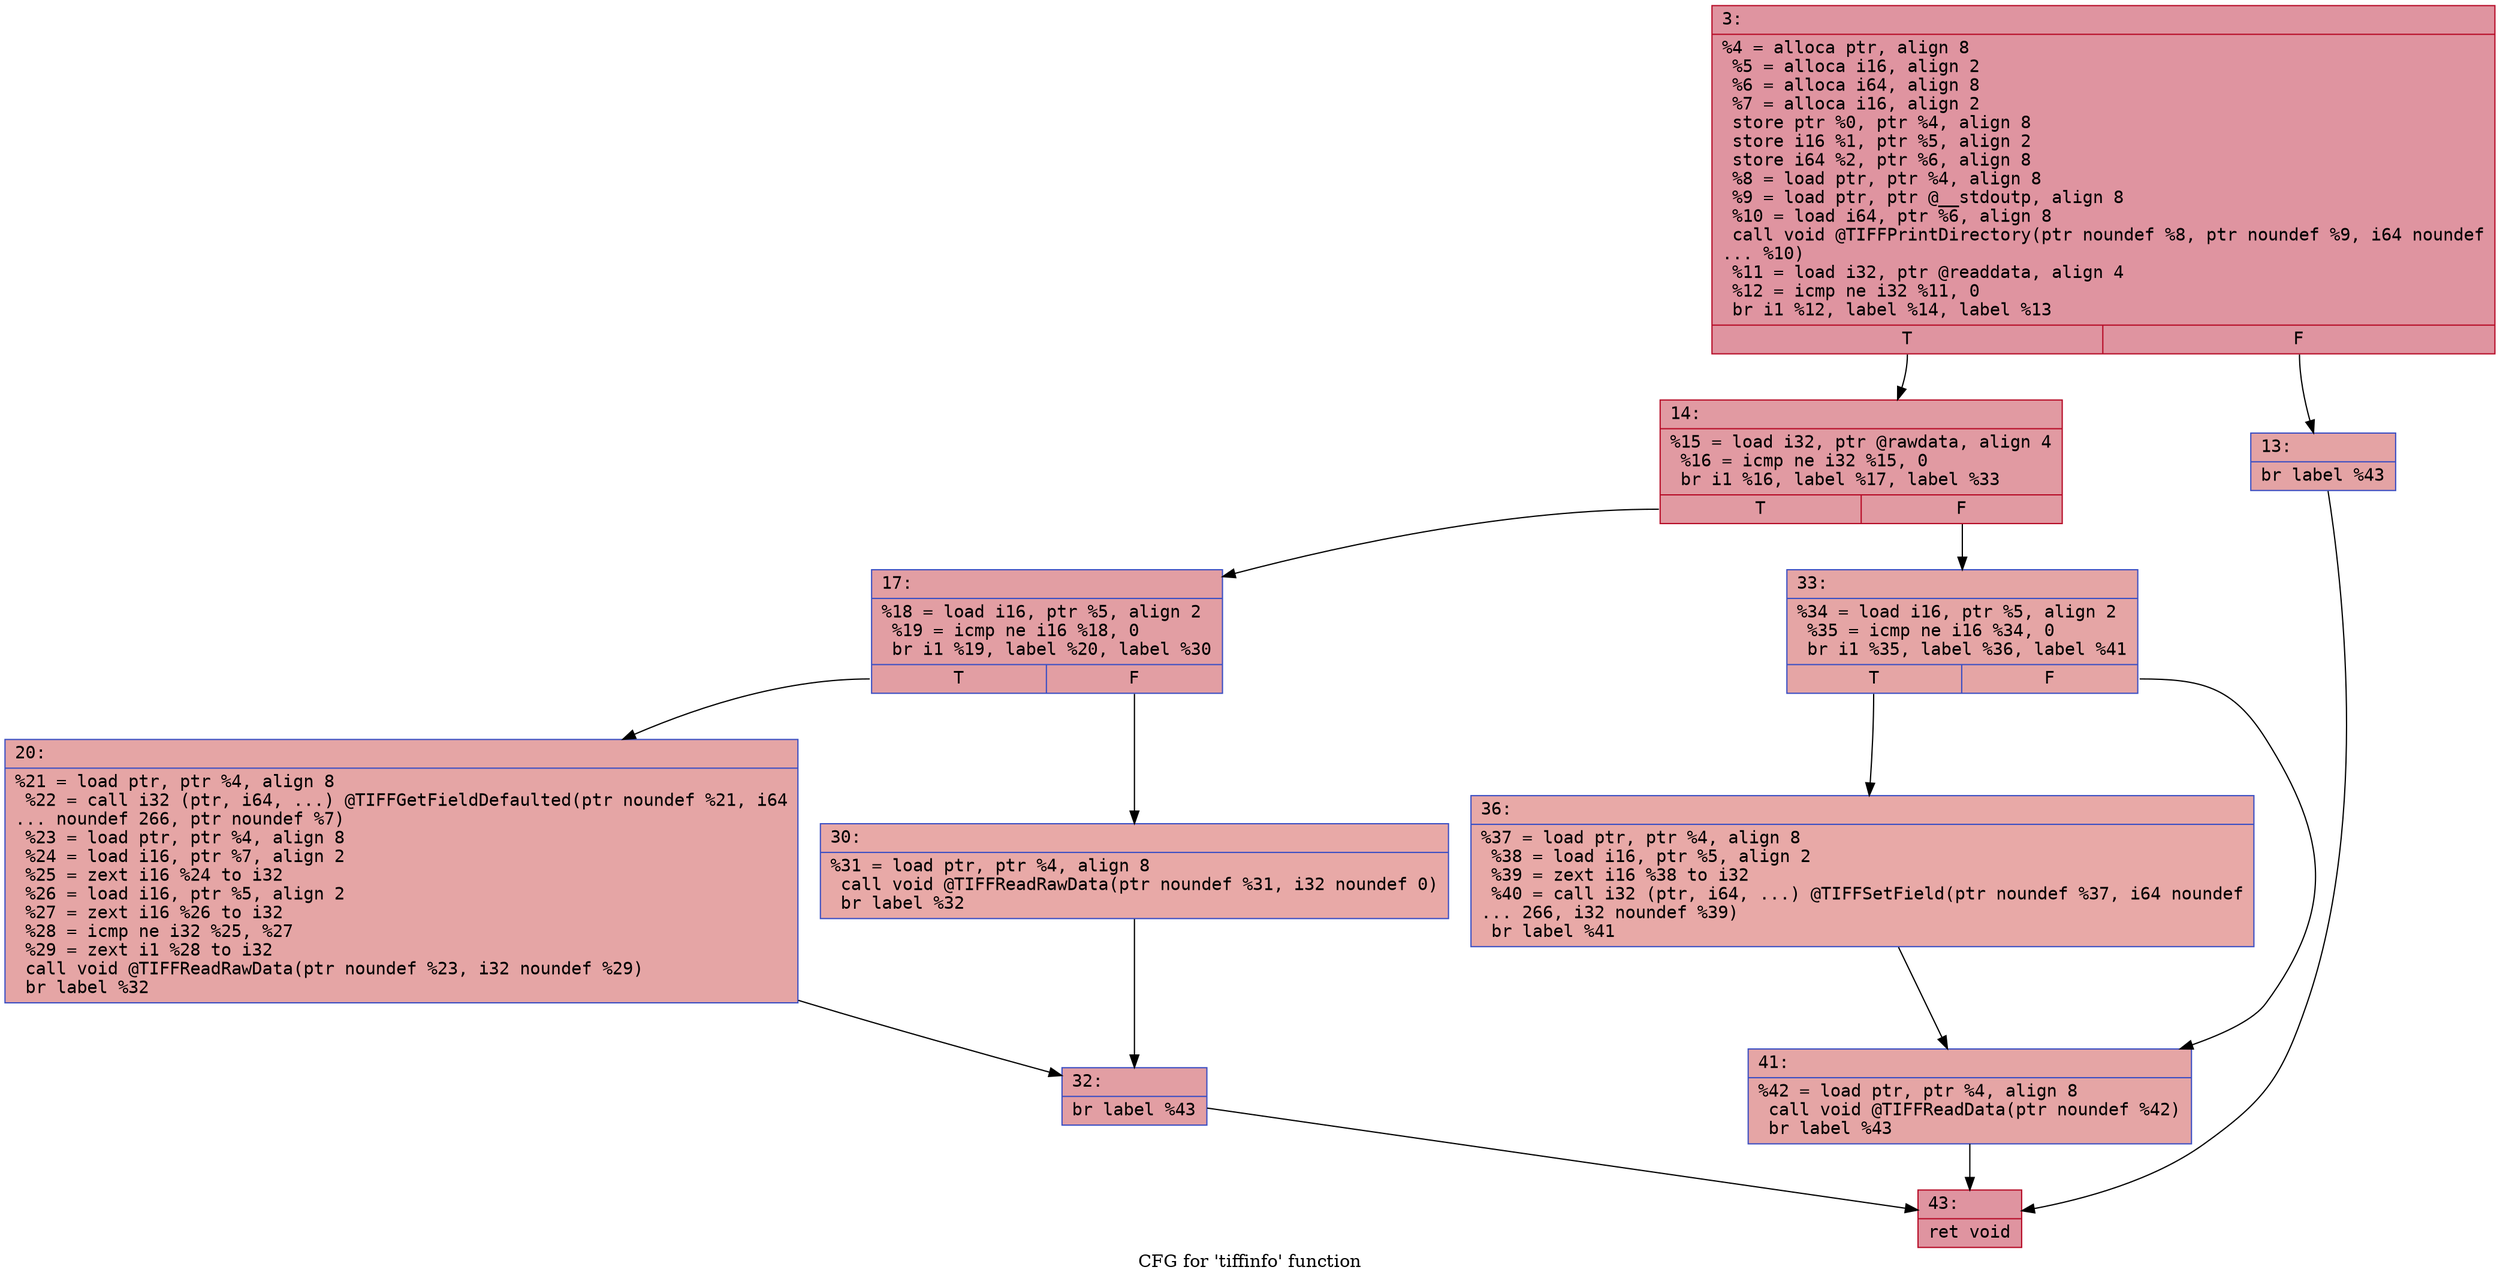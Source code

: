 digraph "CFG for 'tiffinfo' function" {
	label="CFG for 'tiffinfo' function";

	Node0x6000034075c0 [shape=record,color="#b70d28ff", style=filled, fillcolor="#b70d2870" fontname="Courier",label="{3:\l|  %4 = alloca ptr, align 8\l  %5 = alloca i16, align 2\l  %6 = alloca i64, align 8\l  %7 = alloca i16, align 2\l  store ptr %0, ptr %4, align 8\l  store i16 %1, ptr %5, align 2\l  store i64 %2, ptr %6, align 8\l  %8 = load ptr, ptr %4, align 8\l  %9 = load ptr, ptr @__stdoutp, align 8\l  %10 = load i64, ptr %6, align 8\l  call void @TIFFPrintDirectory(ptr noundef %8, ptr noundef %9, i64 noundef\l... %10)\l  %11 = load i32, ptr @readdata, align 4\l  %12 = icmp ne i32 %11, 0\l  br i1 %12, label %14, label %13\l|{<s0>T|<s1>F}}"];
	Node0x6000034075c0:s0 -> Node0x600003407660[tooltip="3 -> 14\nProbability 62.50%" ];
	Node0x6000034075c0:s1 -> Node0x600003407610[tooltip="3 -> 13\nProbability 37.50%" ];
	Node0x600003407610 [shape=record,color="#3d50c3ff", style=filled, fillcolor="#c32e3170" fontname="Courier",label="{13:\l|  br label %43\l}"];
	Node0x600003407610 -> Node0x6000034078e0[tooltip="13 -> 43\nProbability 100.00%" ];
	Node0x600003407660 [shape=record,color="#b70d28ff", style=filled, fillcolor="#bb1b2c70" fontname="Courier",label="{14:\l|  %15 = load i32, ptr @rawdata, align 4\l  %16 = icmp ne i32 %15, 0\l  br i1 %16, label %17, label %33\l|{<s0>T|<s1>F}}"];
	Node0x600003407660:s0 -> Node0x6000034076b0[tooltip="14 -> 17\nProbability 62.50%" ];
	Node0x600003407660:s1 -> Node0x6000034077f0[tooltip="14 -> 33\nProbability 37.50%" ];
	Node0x6000034076b0 [shape=record,color="#3d50c3ff", style=filled, fillcolor="#be242e70" fontname="Courier",label="{17:\l|  %18 = load i16, ptr %5, align 2\l  %19 = icmp ne i16 %18, 0\l  br i1 %19, label %20, label %30\l|{<s0>T|<s1>F}}"];
	Node0x6000034076b0:s0 -> Node0x600003407700[tooltip="17 -> 20\nProbability 62.50%" ];
	Node0x6000034076b0:s1 -> Node0x600003407750[tooltip="17 -> 30\nProbability 37.50%" ];
	Node0x600003407700 [shape=record,color="#3d50c3ff", style=filled, fillcolor="#c5333470" fontname="Courier",label="{20:\l|  %21 = load ptr, ptr %4, align 8\l  %22 = call i32 (ptr, i64, ...) @TIFFGetFieldDefaulted(ptr noundef %21, i64\l... noundef 266, ptr noundef %7)\l  %23 = load ptr, ptr %4, align 8\l  %24 = load i16, ptr %7, align 2\l  %25 = zext i16 %24 to i32\l  %26 = load i16, ptr %5, align 2\l  %27 = zext i16 %26 to i32\l  %28 = icmp ne i32 %25, %27\l  %29 = zext i1 %28 to i32\l  call void @TIFFReadRawData(ptr noundef %23, i32 noundef %29)\l  br label %32\l}"];
	Node0x600003407700 -> Node0x6000034077a0[tooltip="20 -> 32\nProbability 100.00%" ];
	Node0x600003407750 [shape=record,color="#3d50c3ff", style=filled, fillcolor="#ca3b3770" fontname="Courier",label="{30:\l|  %31 = load ptr, ptr %4, align 8\l  call void @TIFFReadRawData(ptr noundef %31, i32 noundef 0)\l  br label %32\l}"];
	Node0x600003407750 -> Node0x6000034077a0[tooltip="30 -> 32\nProbability 100.00%" ];
	Node0x6000034077a0 [shape=record,color="#3d50c3ff", style=filled, fillcolor="#be242e70" fontname="Courier",label="{32:\l|  br label %43\l}"];
	Node0x6000034077a0 -> Node0x6000034078e0[tooltip="32 -> 43\nProbability 100.00%" ];
	Node0x6000034077f0 [shape=record,color="#3d50c3ff", style=filled, fillcolor="#c5333470" fontname="Courier",label="{33:\l|  %34 = load i16, ptr %5, align 2\l  %35 = icmp ne i16 %34, 0\l  br i1 %35, label %36, label %41\l|{<s0>T|<s1>F}}"];
	Node0x6000034077f0:s0 -> Node0x600003407840[tooltip="33 -> 36\nProbability 62.50%" ];
	Node0x6000034077f0:s1 -> Node0x600003407890[tooltip="33 -> 41\nProbability 37.50%" ];
	Node0x600003407840 [shape=record,color="#3d50c3ff", style=filled, fillcolor="#ca3b3770" fontname="Courier",label="{36:\l|  %37 = load ptr, ptr %4, align 8\l  %38 = load i16, ptr %5, align 2\l  %39 = zext i16 %38 to i32\l  %40 = call i32 (ptr, i64, ...) @TIFFSetField(ptr noundef %37, i64 noundef\l... 266, i32 noundef %39)\l  br label %41\l}"];
	Node0x600003407840 -> Node0x600003407890[tooltip="36 -> 41\nProbability 100.00%" ];
	Node0x600003407890 [shape=record,color="#3d50c3ff", style=filled, fillcolor="#c5333470" fontname="Courier",label="{41:\l|  %42 = load ptr, ptr %4, align 8\l  call void @TIFFReadData(ptr noundef %42)\l  br label %43\l}"];
	Node0x600003407890 -> Node0x6000034078e0[tooltip="41 -> 43\nProbability 100.00%" ];
	Node0x6000034078e0 [shape=record,color="#b70d28ff", style=filled, fillcolor="#b70d2870" fontname="Courier",label="{43:\l|  ret void\l}"];
}

